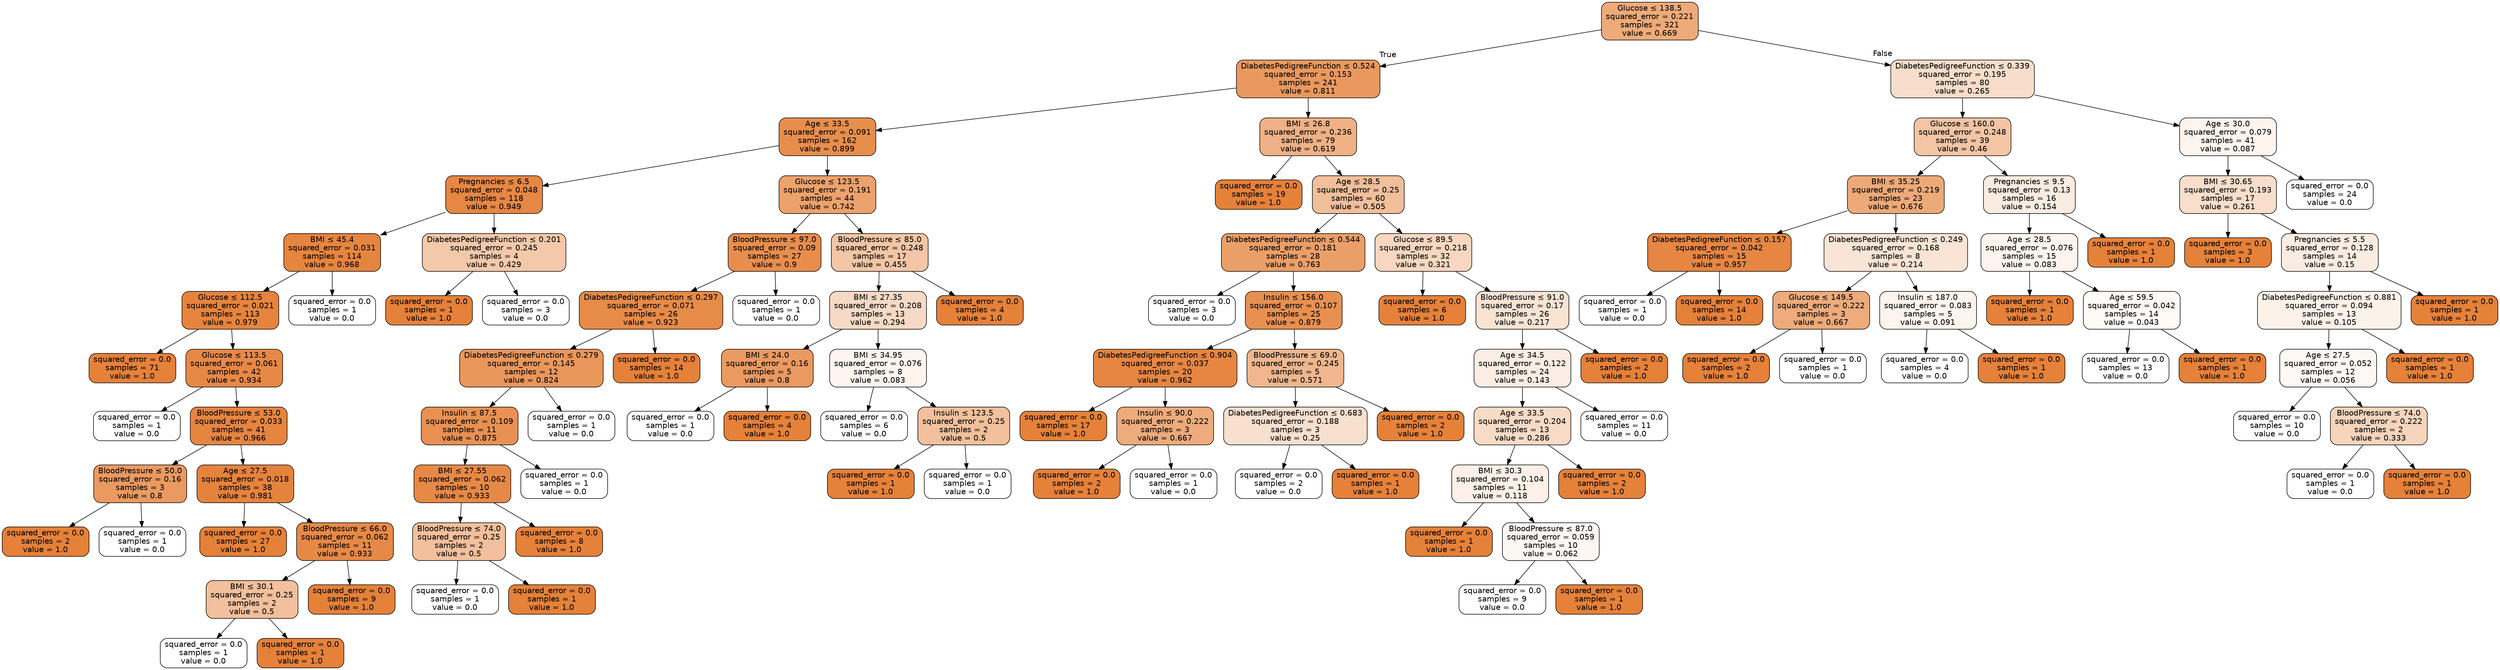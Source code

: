 digraph Tree {
node [shape=box, style="filled, rounded", color="black", fontname="helvetica"] ;
edge [fontname="helvetica"] ;
0 [label=<Glucose &le; 138.5<br/>squared_error = 0.221<br/>samples = 321<br/>value = 0.669>, fillcolor="#eeab7a"] ;
1 [label=<DiabetesPedigreeFunction &le; 0.524<br/>squared_error = 0.153<br/>samples = 241<br/>value = 0.811>, fillcolor="#ea995e"] ;
0 -> 1 [labeldistance=2.5, labelangle=45, headlabel="True"] ;
2 [label=<Age &le; 33.5<br/>squared_error = 0.091<br/>samples = 162<br/>value = 0.899>, fillcolor="#e88e4d"] ;
1 -> 2 ;
3 [label=<Pregnancies &le; 6.5<br/>squared_error = 0.048<br/>samples = 118<br/>value = 0.949>, fillcolor="#e68743"] ;
2 -> 3 ;
4 [label=<BMI &le; 45.4<br/>squared_error = 0.031<br/>samples = 114<br/>value = 0.968>, fillcolor="#e6853f"] ;
3 -> 4 ;
5 [label=<Glucose &le; 112.5<br/>squared_error = 0.021<br/>samples = 113<br/>value = 0.979>, fillcolor="#e6843d"] ;
4 -> 5 ;
6 [label=<squared_error = 0.0<br/>samples = 71<br/>value = 1.0>, fillcolor="#e58139"] ;
5 -> 6 ;
7 [label=<Glucose &le; 113.5<br/>squared_error = 0.061<br/>samples = 42<br/>value = 0.934>, fillcolor="#e78946"] ;
5 -> 7 ;
8 [label=<squared_error = 0.0<br/>samples = 1<br/>value = 0.0>, fillcolor="#ffffff"] ;
7 -> 8 ;
9 [label=<BloodPressure &le; 53.0<br/>squared_error = 0.033<br/>samples = 41<br/>value = 0.966>, fillcolor="#e68540"] ;
7 -> 9 ;
10 [label=<BloodPressure &le; 50.0<br/>squared_error = 0.16<br/>samples = 3<br/>value = 0.8>, fillcolor="#ea9a61"] ;
9 -> 10 ;
11 [label=<squared_error = 0.0<br/>samples = 2<br/>value = 1.0>, fillcolor="#e58139"] ;
10 -> 11 ;
12 [label=<squared_error = 0.0<br/>samples = 1<br/>value = 0.0>, fillcolor="#ffffff"] ;
10 -> 12 ;
13 [label=<Age &le; 27.5<br/>squared_error = 0.018<br/>samples = 38<br/>value = 0.981>, fillcolor="#e5833d"] ;
9 -> 13 ;
14 [label=<squared_error = 0.0<br/>samples = 27<br/>value = 1.0>, fillcolor="#e58139"] ;
13 -> 14 ;
15 [label=<BloodPressure &le; 66.0<br/>squared_error = 0.062<br/>samples = 11<br/>value = 0.933>, fillcolor="#e78946"] ;
13 -> 15 ;
16 [label=<BMI &le; 30.1<br/>squared_error = 0.25<br/>samples = 2<br/>value = 0.5>, fillcolor="#f2c09c"] ;
15 -> 16 ;
17 [label=<squared_error = 0.0<br/>samples = 1<br/>value = 0.0>, fillcolor="#ffffff"] ;
16 -> 17 ;
18 [label=<squared_error = 0.0<br/>samples = 1<br/>value = 1.0>, fillcolor="#e58139"] ;
16 -> 18 ;
19 [label=<squared_error = 0.0<br/>samples = 9<br/>value = 1.0>, fillcolor="#e58139"] ;
15 -> 19 ;
20 [label=<squared_error = 0.0<br/>samples = 1<br/>value = 0.0>, fillcolor="#ffffff"] ;
4 -> 20 ;
21 [label=<DiabetesPedigreeFunction &le; 0.201<br/>squared_error = 0.245<br/>samples = 4<br/>value = 0.429>, fillcolor="#f4c9aa"] ;
3 -> 21 ;
22 [label=<squared_error = 0.0<br/>samples = 1<br/>value = 1.0>, fillcolor="#e58139"] ;
21 -> 22 ;
23 [label=<squared_error = 0.0<br/>samples = 3<br/>value = 0.0>, fillcolor="#ffffff"] ;
21 -> 23 ;
24 [label=<Glucose &le; 123.5<br/>squared_error = 0.191<br/>samples = 44<br/>value = 0.742>, fillcolor="#eca26c"] ;
2 -> 24 ;
25 [label=<BloodPressure &le; 97.0<br/>squared_error = 0.09<br/>samples = 27<br/>value = 0.9>, fillcolor="#e88e4d"] ;
24 -> 25 ;
26 [label=<DiabetesPedigreeFunction &le; 0.297<br/>squared_error = 0.071<br/>samples = 26<br/>value = 0.923>, fillcolor="#e78b48"] ;
25 -> 26 ;
27 [label=<DiabetesPedigreeFunction &le; 0.279<br/>squared_error = 0.145<br/>samples = 12<br/>value = 0.824>, fillcolor="#ea975c"] ;
26 -> 27 ;
28 [label=<Insulin &le; 87.5<br/>squared_error = 0.109<br/>samples = 11<br/>value = 0.875>, fillcolor="#e89152"] ;
27 -> 28 ;
29 [label=<BMI &le; 27.55<br/>squared_error = 0.062<br/>samples = 10<br/>value = 0.933>, fillcolor="#e78946"] ;
28 -> 29 ;
30 [label=<BloodPressure &le; 74.0<br/>squared_error = 0.25<br/>samples = 2<br/>value = 0.5>, fillcolor="#f2c09c"] ;
29 -> 30 ;
31 [label=<squared_error = 0.0<br/>samples = 1<br/>value = 0.0>, fillcolor="#ffffff"] ;
30 -> 31 ;
32 [label=<squared_error = 0.0<br/>samples = 1<br/>value = 1.0>, fillcolor="#e58139"] ;
30 -> 32 ;
33 [label=<squared_error = 0.0<br/>samples = 8<br/>value = 1.0>, fillcolor="#e58139"] ;
29 -> 33 ;
34 [label=<squared_error = 0.0<br/>samples = 1<br/>value = 0.0>, fillcolor="#ffffff"] ;
28 -> 34 ;
35 [label=<squared_error = 0.0<br/>samples = 1<br/>value = 0.0>, fillcolor="#ffffff"] ;
27 -> 35 ;
36 [label=<squared_error = 0.0<br/>samples = 14<br/>value = 1.0>, fillcolor="#e58139"] ;
26 -> 36 ;
37 [label=<squared_error = 0.0<br/>samples = 1<br/>value = 0.0>, fillcolor="#ffffff"] ;
25 -> 37 ;
38 [label=<BloodPressure &le; 85.0<br/>squared_error = 0.248<br/>samples = 17<br/>value = 0.455>, fillcolor="#f3c6a5"] ;
24 -> 38 ;
39 [label=<BMI &le; 27.35<br/>squared_error = 0.208<br/>samples = 13<br/>value = 0.294>, fillcolor="#f7dac5"] ;
38 -> 39 ;
40 [label=<BMI &le; 24.0<br/>squared_error = 0.16<br/>samples = 5<br/>value = 0.8>, fillcolor="#ea9a61"] ;
39 -> 40 ;
41 [label=<squared_error = 0.0<br/>samples = 1<br/>value = 0.0>, fillcolor="#ffffff"] ;
40 -> 41 ;
42 [label=<squared_error = 0.0<br/>samples = 4<br/>value = 1.0>, fillcolor="#e58139"] ;
40 -> 42 ;
43 [label=<BMI &le; 34.95<br/>squared_error = 0.076<br/>samples = 8<br/>value = 0.083>, fillcolor="#fdf4ee"] ;
39 -> 43 ;
44 [label=<squared_error = 0.0<br/>samples = 6<br/>value = 0.0>, fillcolor="#ffffff"] ;
43 -> 44 ;
45 [label=<Insulin &le; 123.5<br/>squared_error = 0.25<br/>samples = 2<br/>value = 0.5>, fillcolor="#f2c09c"] ;
43 -> 45 ;
46 [label=<squared_error = 0.0<br/>samples = 1<br/>value = 1.0>, fillcolor="#e58139"] ;
45 -> 46 ;
47 [label=<squared_error = 0.0<br/>samples = 1<br/>value = 0.0>, fillcolor="#ffffff"] ;
45 -> 47 ;
48 [label=<squared_error = 0.0<br/>samples = 4<br/>value = 1.0>, fillcolor="#e58139"] ;
38 -> 48 ;
49 [label=<BMI &le; 26.8<br/>squared_error = 0.236<br/>samples = 79<br/>value = 0.619>, fillcolor="#efb185"] ;
1 -> 49 ;
50 [label=<squared_error = 0.0<br/>samples = 19<br/>value = 1.0>, fillcolor="#e58139"] ;
49 -> 50 ;
51 [label=<Age &le; 28.5<br/>squared_error = 0.25<br/>samples = 60<br/>value = 0.505>, fillcolor="#f2bf9b"] ;
49 -> 51 ;
52 [label=<DiabetesPedigreeFunction &le; 0.544<br/>squared_error = 0.181<br/>samples = 28<br/>value = 0.763>, fillcolor="#eb9f68"] ;
51 -> 52 ;
53 [label=<squared_error = 0.0<br/>samples = 3<br/>value = 0.0>, fillcolor="#ffffff"] ;
52 -> 53 ;
54 [label=<Insulin &le; 156.0<br/>squared_error = 0.107<br/>samples = 25<br/>value = 0.879>, fillcolor="#e89051"] ;
52 -> 54 ;
55 [label=<DiabetesPedigreeFunction &le; 0.904<br/>squared_error = 0.037<br/>samples = 20<br/>value = 0.962>, fillcolor="#e68641"] ;
54 -> 55 ;
56 [label=<squared_error = 0.0<br/>samples = 17<br/>value = 1.0>, fillcolor="#e58139"] ;
55 -> 56 ;
57 [label=<Insulin &le; 90.0<br/>squared_error = 0.222<br/>samples = 3<br/>value = 0.667>, fillcolor="#eeab7b"] ;
55 -> 57 ;
58 [label=<squared_error = 0.0<br/>samples = 2<br/>value = 1.0>, fillcolor="#e58139"] ;
57 -> 58 ;
59 [label=<squared_error = 0.0<br/>samples = 1<br/>value = 0.0>, fillcolor="#ffffff"] ;
57 -> 59 ;
60 [label=<BloodPressure &le; 69.0<br/>squared_error = 0.245<br/>samples = 5<br/>value = 0.571>, fillcolor="#f0b78e"] ;
54 -> 60 ;
61 [label=<DiabetesPedigreeFunction &le; 0.683<br/>squared_error = 0.188<br/>samples = 3<br/>value = 0.25>, fillcolor="#f8e0ce"] ;
60 -> 61 ;
62 [label=<squared_error = 0.0<br/>samples = 2<br/>value = 0.0>, fillcolor="#ffffff"] ;
61 -> 62 ;
63 [label=<squared_error = 0.0<br/>samples = 1<br/>value = 1.0>, fillcolor="#e58139"] ;
61 -> 63 ;
64 [label=<squared_error = 0.0<br/>samples = 2<br/>value = 1.0>, fillcolor="#e58139"] ;
60 -> 64 ;
65 [label=<Glucose &le; 89.5<br/>squared_error = 0.218<br/>samples = 32<br/>value = 0.321>, fillcolor="#f7d7bf"] ;
51 -> 65 ;
66 [label=<squared_error = 0.0<br/>samples = 6<br/>value = 1.0>, fillcolor="#e58139"] ;
65 -> 66 ;
67 [label=<BloodPressure &le; 91.0<br/>squared_error = 0.17<br/>samples = 26<br/>value = 0.217>, fillcolor="#f9e4d4"] ;
65 -> 67 ;
68 [label=<Age &le; 34.5<br/>squared_error = 0.122<br/>samples = 24<br/>value = 0.143>, fillcolor="#fbede3"] ;
67 -> 68 ;
69 [label=<Age &le; 33.5<br/>squared_error = 0.204<br/>samples = 13<br/>value = 0.286>, fillcolor="#f8dbc6"] ;
68 -> 69 ;
70 [label=<BMI &le; 30.3<br/>squared_error = 0.104<br/>samples = 11<br/>value = 0.118>, fillcolor="#fcf0e8"] ;
69 -> 70 ;
71 [label=<squared_error = 0.0<br/>samples = 1<br/>value = 1.0>, fillcolor="#e58139"] ;
70 -> 71 ;
72 [label=<BloodPressure &le; 87.0<br/>squared_error = 0.059<br/>samples = 10<br/>value = 0.062>, fillcolor="#fdf7f3"] ;
70 -> 72 ;
73 [label=<squared_error = 0.0<br/>samples = 9<br/>value = 0.0>, fillcolor="#ffffff"] ;
72 -> 73 ;
74 [label=<squared_error = 0.0<br/>samples = 1<br/>value = 1.0>, fillcolor="#e58139"] ;
72 -> 74 ;
75 [label=<squared_error = 0.0<br/>samples = 2<br/>value = 1.0>, fillcolor="#e58139"] ;
69 -> 75 ;
76 [label=<squared_error = 0.0<br/>samples = 11<br/>value = 0.0>, fillcolor="#ffffff"] ;
68 -> 76 ;
77 [label=<squared_error = 0.0<br/>samples = 2<br/>value = 1.0>, fillcolor="#e58139"] ;
67 -> 77 ;
78 [label=<DiabetesPedigreeFunction &le; 0.339<br/>squared_error = 0.195<br/>samples = 80<br/>value = 0.265>, fillcolor="#f8deca"] ;
0 -> 78 [labeldistance=2.5, labelangle=-45, headlabel="False"] ;
79 [label=<Glucose &le; 160.0<br/>squared_error = 0.248<br/>samples = 39<br/>value = 0.46>, fillcolor="#f3c5a4"] ;
78 -> 79 ;
80 [label=<BMI &le; 35.25<br/>squared_error = 0.219<br/>samples = 23<br/>value = 0.676>, fillcolor="#edaa79"] ;
79 -> 80 ;
81 [label=<DiabetesPedigreeFunction &le; 0.157<br/>squared_error = 0.042<br/>samples = 15<br/>value = 0.957>, fillcolor="#e68642"] ;
80 -> 81 ;
82 [label=<squared_error = 0.0<br/>samples = 1<br/>value = 0.0>, fillcolor="#ffffff"] ;
81 -> 82 ;
83 [label=<squared_error = 0.0<br/>samples = 14<br/>value = 1.0>, fillcolor="#e58139"] ;
81 -> 83 ;
84 [label=<DiabetesPedigreeFunction &le; 0.249<br/>squared_error = 0.168<br/>samples = 8<br/>value = 0.214>, fillcolor="#f9e4d5"] ;
80 -> 84 ;
85 [label=<Glucose &le; 149.5<br/>squared_error = 0.222<br/>samples = 3<br/>value = 0.667>, fillcolor="#eeab7b"] ;
84 -> 85 ;
86 [label=<squared_error = 0.0<br/>samples = 2<br/>value = 1.0>, fillcolor="#e58139"] ;
85 -> 86 ;
87 [label=<squared_error = 0.0<br/>samples = 1<br/>value = 0.0>, fillcolor="#ffffff"] ;
85 -> 87 ;
88 [label=<Insulin &le; 187.0<br/>squared_error = 0.083<br/>samples = 5<br/>value = 0.091>, fillcolor="#fdf4ed"] ;
84 -> 88 ;
89 [label=<squared_error = 0.0<br/>samples = 4<br/>value = 0.0>, fillcolor="#ffffff"] ;
88 -> 89 ;
90 [label=<squared_error = 0.0<br/>samples = 1<br/>value = 1.0>, fillcolor="#e58139"] ;
88 -> 90 ;
91 [label=<Pregnancies &le; 9.5<br/>squared_error = 0.13<br/>samples = 16<br/>value = 0.154>, fillcolor="#fbece1"] ;
79 -> 91 ;
92 [label=<Age &le; 28.5<br/>squared_error = 0.076<br/>samples = 15<br/>value = 0.083>, fillcolor="#fdf4ee"] ;
91 -> 92 ;
93 [label=<squared_error = 0.0<br/>samples = 1<br/>value = 1.0>, fillcolor="#e58139"] ;
92 -> 93 ;
94 [label=<Age &le; 59.5<br/>squared_error = 0.042<br/>samples = 14<br/>value = 0.043>, fillcolor="#fefaf6"] ;
92 -> 94 ;
95 [label=<squared_error = 0.0<br/>samples = 13<br/>value = 0.0>, fillcolor="#ffffff"] ;
94 -> 95 ;
96 [label=<squared_error = 0.0<br/>samples = 1<br/>value = 1.0>, fillcolor="#e58139"] ;
94 -> 96 ;
97 [label=<squared_error = 0.0<br/>samples = 1<br/>value = 1.0>, fillcolor="#e58139"] ;
91 -> 97 ;
98 [label=<Age &le; 30.0<br/>squared_error = 0.079<br/>samples = 41<br/>value = 0.087>, fillcolor="#fdf4ee"] ;
78 -> 98 ;
99 [label=<BMI &le; 30.65<br/>squared_error = 0.193<br/>samples = 17<br/>value = 0.261>, fillcolor="#f8decb"] ;
98 -> 99 ;
100 [label=<squared_error = 0.0<br/>samples = 3<br/>value = 1.0>, fillcolor="#e58139"] ;
99 -> 100 ;
101 [label=<Pregnancies &le; 5.5<br/>squared_error = 0.128<br/>samples = 14<br/>value = 0.15>, fillcolor="#fbece1"] ;
99 -> 101 ;
102 [label=<DiabetesPedigreeFunction &le; 0.881<br/>squared_error = 0.094<br/>samples = 13<br/>value = 0.105>, fillcolor="#fcf2ea"] ;
101 -> 102 ;
103 [label=<Age &le; 27.5<br/>squared_error = 0.052<br/>samples = 12<br/>value = 0.056>, fillcolor="#fef8f4"] ;
102 -> 103 ;
104 [label=<squared_error = 0.0<br/>samples = 10<br/>value = 0.0>, fillcolor="#ffffff"] ;
103 -> 104 ;
105 [label=<BloodPressure &le; 74.0<br/>squared_error = 0.222<br/>samples = 2<br/>value = 0.333>, fillcolor="#f6d5bd"] ;
103 -> 105 ;
106 [label=<squared_error = 0.0<br/>samples = 1<br/>value = 0.0>, fillcolor="#ffffff"] ;
105 -> 106 ;
107 [label=<squared_error = 0.0<br/>samples = 1<br/>value = 1.0>, fillcolor="#e58139"] ;
105 -> 107 ;
108 [label=<squared_error = 0.0<br/>samples = 1<br/>value = 1.0>, fillcolor="#e58139"] ;
102 -> 108 ;
109 [label=<squared_error = 0.0<br/>samples = 1<br/>value = 1.0>, fillcolor="#e58139"] ;
101 -> 109 ;
110 [label=<squared_error = 0.0<br/>samples = 24<br/>value = 0.0>, fillcolor="#ffffff"] ;
98 -> 110 ;
}